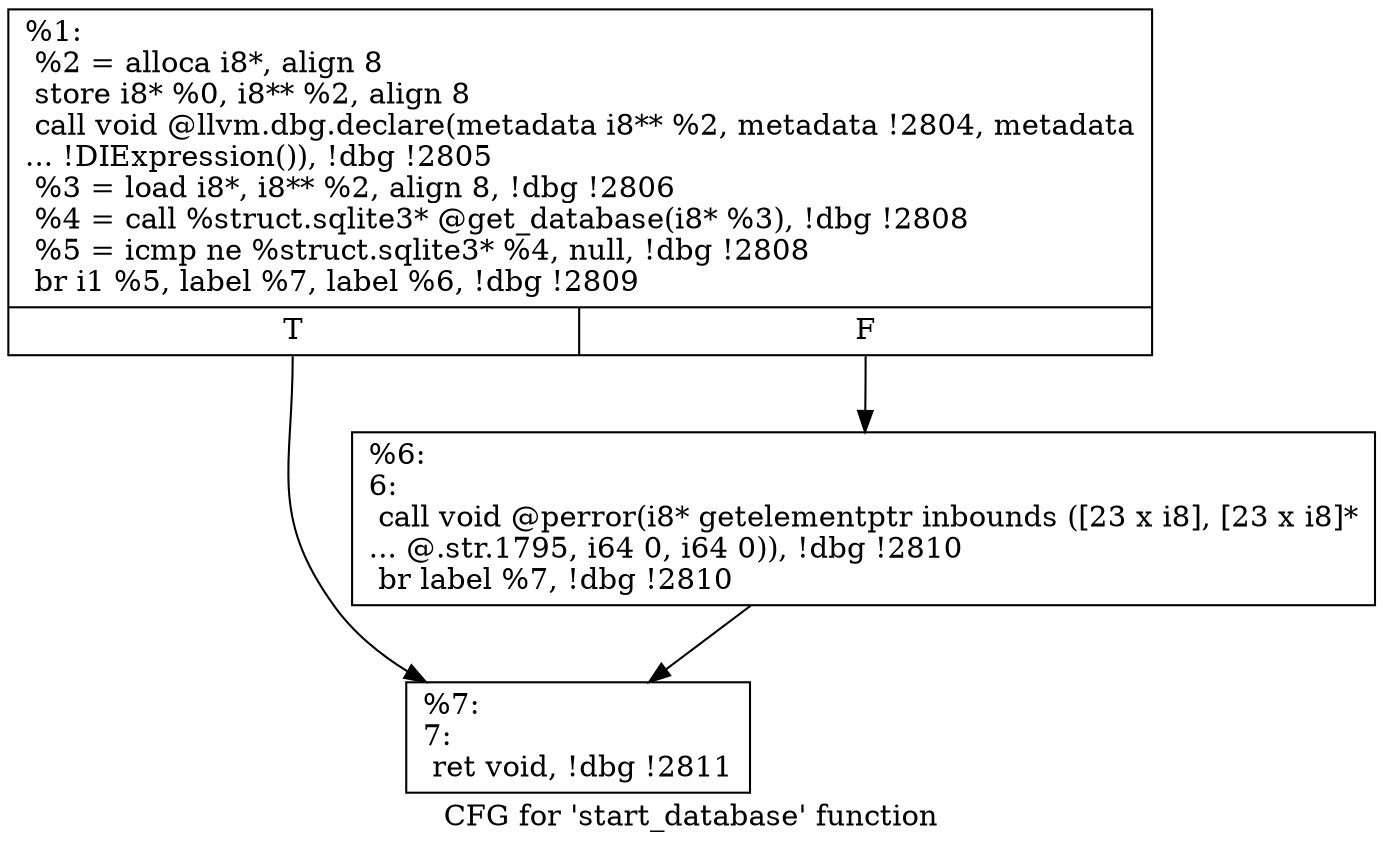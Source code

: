 digraph "CFG for 'start_database' function" {
	label="CFG for 'start_database' function";

	Node0x556852546090 [shape=record,label="{%1:\l  %2 = alloca i8*, align 8\l  store i8* %0, i8** %2, align 8\l  call void @llvm.dbg.declare(metadata i8** %2, metadata !2804, metadata\l... !DIExpression()), !dbg !2805\l  %3 = load i8*, i8** %2, align 8, !dbg !2806\l  %4 = call %struct.sqlite3* @get_database(i8* %3), !dbg !2808\l  %5 = icmp ne %struct.sqlite3* %4, null, !dbg !2808\l  br i1 %5, label %7, label %6, !dbg !2809\l|{<s0>T|<s1>F}}"];
	Node0x556852546090:s0 -> Node0x556852547870;
	Node0x556852546090:s1 -> Node0x556852547820;
	Node0x556852547820 [shape=record,label="{%6:\l6:                                                \l  call void @perror(i8* getelementptr inbounds ([23 x i8], [23 x i8]*\l... @.str.1795, i64 0, i64 0)), !dbg !2810\l  br label %7, !dbg !2810\l}"];
	Node0x556852547820 -> Node0x556852547870;
	Node0x556852547870 [shape=record,label="{%7:\l7:                                                \l  ret void, !dbg !2811\l}"];
}
